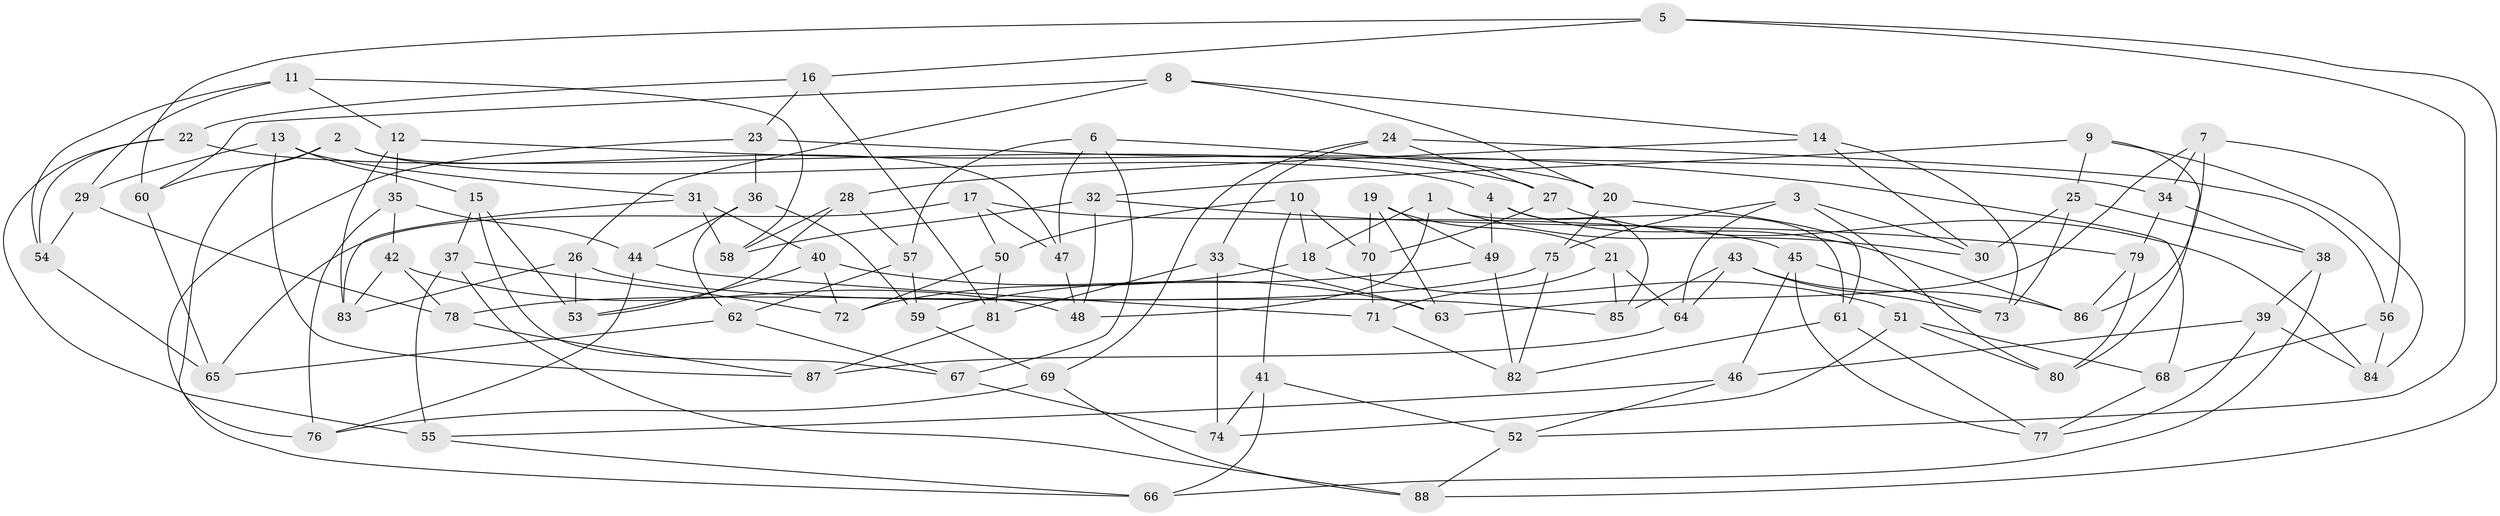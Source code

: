// coarse degree distribution, {6: 0.23076923076923078, 7: 0.15384615384615385, 9: 0.038461538461538464, 10: 0.15384615384615385, 5: 0.11538461538461539, 11: 0.07692307692307693, 12: 0.038461538461538464, 8: 0.038461538461538464, 4: 0.15384615384615385}
// Generated by graph-tools (version 1.1) at 2025/20/03/04/25 18:20:59]
// undirected, 88 vertices, 176 edges
graph export_dot {
graph [start="1"]
  node [color=gray90,style=filled];
  1;
  2;
  3;
  4;
  5;
  6;
  7;
  8;
  9;
  10;
  11;
  12;
  13;
  14;
  15;
  16;
  17;
  18;
  19;
  20;
  21;
  22;
  23;
  24;
  25;
  26;
  27;
  28;
  29;
  30;
  31;
  32;
  33;
  34;
  35;
  36;
  37;
  38;
  39;
  40;
  41;
  42;
  43;
  44;
  45;
  46;
  47;
  48;
  49;
  50;
  51;
  52;
  53;
  54;
  55;
  56;
  57;
  58;
  59;
  60;
  61;
  62;
  63;
  64;
  65;
  66;
  67;
  68;
  69;
  70;
  71;
  72;
  73;
  74;
  75;
  76;
  77;
  78;
  79;
  80;
  81;
  82;
  83;
  84;
  85;
  86;
  87;
  88;
  1 -- 48;
  1 -- 30;
  1 -- 18;
  1 -- 61;
  2 -- 76;
  2 -- 4;
  2 -- 60;
  2 -- 47;
  3 -- 30;
  3 -- 75;
  3 -- 64;
  3 -- 80;
  4 -- 49;
  4 -- 85;
  4 -- 86;
  5 -- 16;
  5 -- 52;
  5 -- 60;
  5 -- 88;
  6 -- 57;
  6 -- 67;
  6 -- 20;
  6 -- 47;
  7 -- 34;
  7 -- 56;
  7 -- 63;
  7 -- 86;
  8 -- 60;
  8 -- 14;
  8 -- 26;
  8 -- 20;
  9 -- 80;
  9 -- 84;
  9 -- 25;
  9 -- 32;
  10 -- 41;
  10 -- 18;
  10 -- 70;
  10 -- 50;
  11 -- 54;
  11 -- 29;
  11 -- 12;
  11 -- 58;
  12 -- 35;
  12 -- 68;
  12 -- 83;
  13 -- 87;
  13 -- 31;
  13 -- 15;
  13 -- 29;
  14 -- 73;
  14 -- 30;
  14 -- 28;
  15 -- 53;
  15 -- 37;
  15 -- 67;
  16 -- 23;
  16 -- 81;
  16 -- 22;
  17 -- 45;
  17 -- 50;
  17 -- 47;
  17 -- 65;
  18 -- 72;
  18 -- 51;
  19 -- 70;
  19 -- 63;
  19 -- 49;
  19 -- 21;
  20 -- 75;
  20 -- 61;
  21 -- 85;
  21 -- 64;
  21 -- 71;
  22 -- 55;
  22 -- 27;
  22 -- 54;
  23 -- 36;
  23 -- 66;
  23 -- 34;
  24 -- 27;
  24 -- 56;
  24 -- 33;
  24 -- 69;
  25 -- 30;
  25 -- 73;
  25 -- 38;
  26 -- 83;
  26 -- 53;
  26 -- 85;
  27 -- 70;
  27 -- 84;
  28 -- 53;
  28 -- 57;
  28 -- 58;
  29 -- 78;
  29 -- 54;
  31 -- 83;
  31 -- 40;
  31 -- 58;
  32 -- 79;
  32 -- 58;
  32 -- 48;
  33 -- 63;
  33 -- 74;
  33 -- 81;
  34 -- 79;
  34 -- 38;
  35 -- 76;
  35 -- 42;
  35 -- 44;
  36 -- 44;
  36 -- 59;
  36 -- 62;
  37 -- 55;
  37 -- 88;
  37 -- 72;
  38 -- 66;
  38 -- 39;
  39 -- 84;
  39 -- 46;
  39 -- 77;
  40 -- 72;
  40 -- 63;
  40 -- 53;
  41 -- 74;
  41 -- 66;
  41 -- 52;
  42 -- 48;
  42 -- 83;
  42 -- 78;
  43 -- 64;
  43 -- 85;
  43 -- 86;
  43 -- 73;
  44 -- 71;
  44 -- 76;
  45 -- 46;
  45 -- 73;
  45 -- 77;
  46 -- 52;
  46 -- 55;
  47 -- 48;
  49 -- 82;
  49 -- 59;
  50 -- 81;
  50 -- 72;
  51 -- 68;
  51 -- 74;
  51 -- 80;
  52 -- 88;
  54 -- 65;
  55 -- 66;
  56 -- 84;
  56 -- 68;
  57 -- 59;
  57 -- 62;
  59 -- 69;
  60 -- 65;
  61 -- 77;
  61 -- 82;
  62 -- 67;
  62 -- 65;
  64 -- 87;
  67 -- 74;
  68 -- 77;
  69 -- 76;
  69 -- 88;
  70 -- 71;
  71 -- 82;
  75 -- 78;
  75 -- 82;
  78 -- 87;
  79 -- 80;
  79 -- 86;
  81 -- 87;
}
